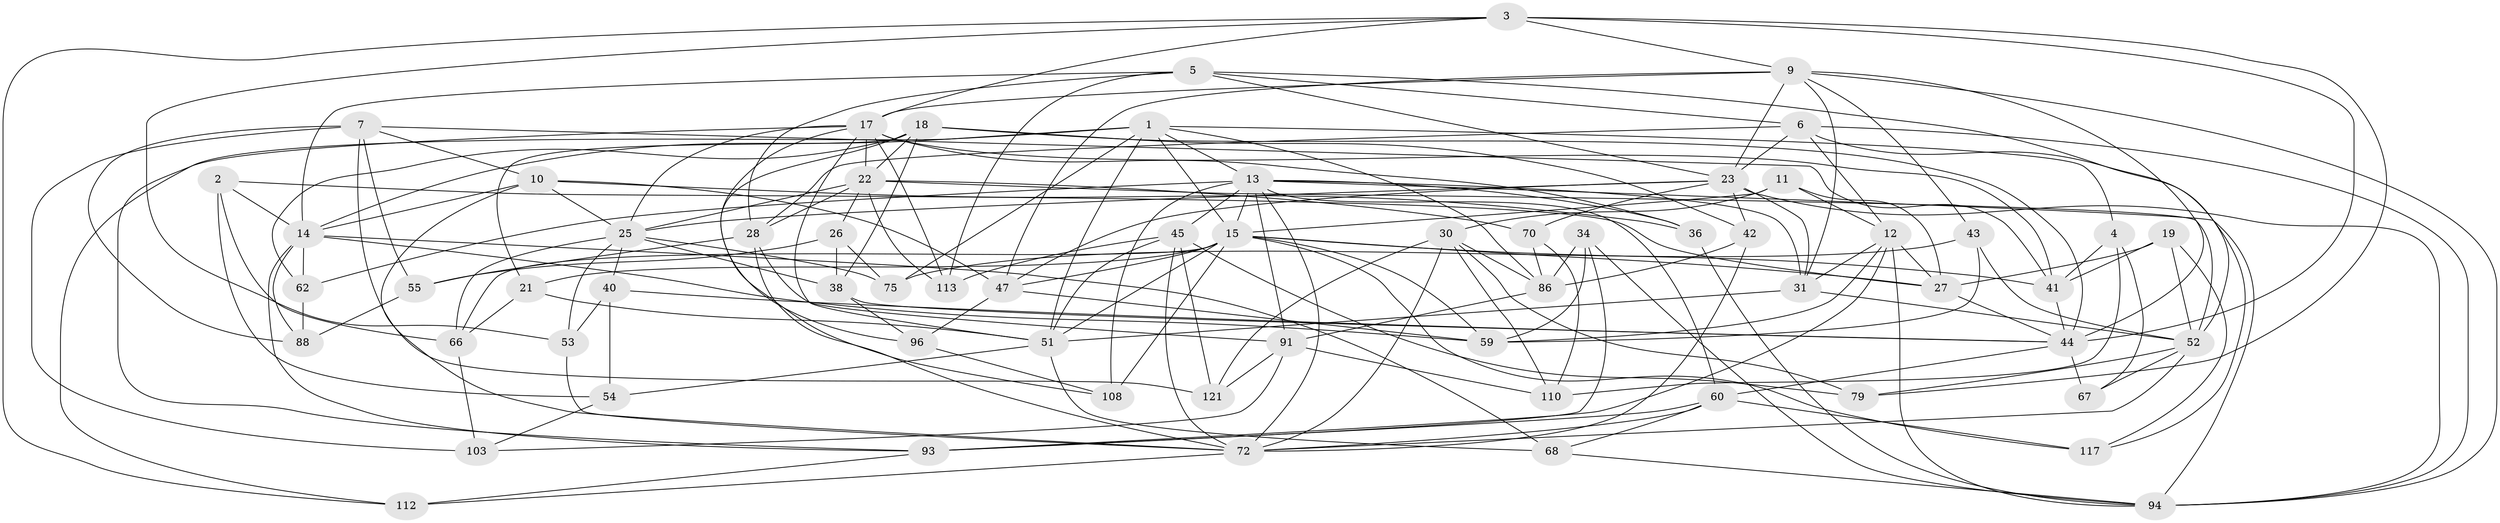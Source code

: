 // original degree distribution, {4: 1.0}
// Generated by graph-tools (version 1.1) at 2025/16/03/09/25 04:16:35]
// undirected, 64 vertices, 184 edges
graph export_dot {
graph [start="1"]
  node [color=gray90,style=filled];
  1 [super="+71+8"];
  2;
  3 [super="+48"];
  4;
  5 [super="+102"];
  6 [super="+63"];
  7 [super="+16"];
  9 [super="+87+24"];
  10 [super="+84"];
  11;
  12 [super="+81+35"];
  13 [super="+58"];
  14 [super="+98+39"];
  15 [super="+116+80+77"];
  17 [super="+50"];
  18 [super="+20+29"];
  19;
  21;
  22 [super="+32"];
  23 [super="+33+57"];
  25 [super="+46+37"];
  26;
  27 [super="+76"];
  28 [super="+128"];
  30 [super="+118"];
  31 [super="+64"];
  34;
  36;
  38 [super="+115"];
  40;
  41 [super="+89"];
  42;
  43;
  44 [super="+73"];
  45 [super="+49"];
  47 [super="+100"];
  51 [super="+92+85"];
  52 [super="+95+56"];
  53;
  54;
  55;
  59 [super="+124"];
  60 [super="+99"];
  62;
  66 [super="+119"];
  67;
  68;
  70;
  72 [super="+101+127"];
  75;
  79;
  86 [super="+109"];
  88;
  91 [super="+97"];
  93 [super="+111"];
  94 [super="+105"];
  96;
  103;
  108;
  110;
  112;
  113;
  117;
  121;
  1 -- 75;
  1 -- 86;
  1 -- 112;
  1 -- 4;
  1 -- 14 [weight=2];
  1 -- 51;
  1 -- 15;
  1 -- 13 [weight=2];
  2 -- 27;
  2 -- 66;
  2 -- 54;
  2 -- 14;
  3 -- 53;
  3 -- 79;
  3 -- 112;
  3 -- 9;
  3 -- 17;
  3 -- 44;
  4 -- 110;
  4 -- 67;
  4 -- 41;
  5 -- 113;
  5 -- 23;
  5 -- 28;
  5 -- 52;
  5 -- 6;
  5 -- 14;
  6 -- 12;
  6 -- 117;
  6 -- 28;
  6 -- 23;
  6 -- 94;
  7 -- 41;
  7 -- 121;
  7 -- 10;
  7 -- 88;
  7 -- 103;
  7 -- 55;
  9 -- 43;
  9 -- 44;
  9 -- 47;
  9 -- 23;
  9 -- 31;
  9 -- 17;
  9 -- 94;
  10 -- 72;
  10 -- 14;
  10 -- 25;
  10 -- 36;
  10 -- 47;
  11 -- 30;
  11 -- 12;
  11 -- 27;
  11 -- 15;
  12 -- 59;
  12 -- 93;
  12 -- 94 [weight=2];
  12 -- 31;
  12 -- 27;
  13 -- 45;
  13 -- 31;
  13 -- 15;
  13 -- 36;
  13 -- 72;
  13 -- 108;
  13 -- 62;
  13 -- 91;
  13 -- 60;
  13 -- 94;
  14 -- 88;
  14 -- 68;
  14 -- 93;
  14 -- 62;
  14 -- 59;
  15 -- 108;
  15 -- 41;
  15 -- 117;
  15 -- 47;
  15 -- 51;
  15 -- 21;
  15 -- 27;
  15 -- 59;
  15 -- 66;
  17 -- 41;
  17 -- 25;
  17 -- 93;
  17 -- 96;
  17 -- 113;
  17 -- 36;
  17 -- 51;
  17 -- 22;
  18 -- 38 [weight=2];
  18 -- 108;
  18 -- 21;
  18 -- 42;
  18 -- 62;
  18 -- 22;
  18 -- 44;
  19 -- 117;
  19 -- 41;
  19 -- 52;
  19 -- 27;
  21 -- 51;
  21 -- 66;
  22 -- 28;
  22 -- 52;
  22 -- 25;
  22 -- 113;
  22 -- 70;
  22 -- 26;
  23 -- 47;
  23 -- 42;
  23 -- 31;
  23 -- 70;
  23 -- 25;
  23 -- 94 [weight=2];
  25 -- 38;
  25 -- 75;
  25 -- 40;
  25 -- 53;
  25 -- 66 [weight=2];
  26 -- 55;
  26 -- 38;
  26 -- 75;
  27 -- 44;
  28 -- 55;
  28 -- 72;
  28 -- 91;
  30 -- 110;
  30 -- 79;
  30 -- 121;
  30 -- 86;
  30 -- 72;
  31 -- 52;
  31 -- 51;
  34 -- 93;
  34 -- 86;
  34 -- 59;
  34 -- 94;
  36 -- 94;
  38 -- 96;
  38 -- 44;
  40 -- 54;
  40 -- 53;
  40 -- 44;
  41 -- 44;
  42 -- 86;
  42 -- 72;
  43 -- 75;
  43 -- 52;
  43 -- 59;
  44 -- 67 [weight=2];
  44 -- 60;
  45 -- 79;
  45 -- 121;
  45 -- 113;
  45 -- 72;
  45 -- 51;
  47 -- 59;
  47 -- 96;
  51 -- 68;
  51 -- 54;
  52 -- 67;
  52 -- 79;
  52 -- 72;
  53 -- 72;
  54 -- 103;
  55 -- 88;
  60 -- 72;
  60 -- 68;
  60 -- 117;
  60 -- 93;
  62 -- 88;
  66 -- 103;
  68 -- 94;
  70 -- 110;
  70 -- 86;
  72 -- 112;
  86 -- 91;
  91 -- 121;
  91 -- 110;
  91 -- 103;
  93 -- 112;
  96 -- 108;
}
